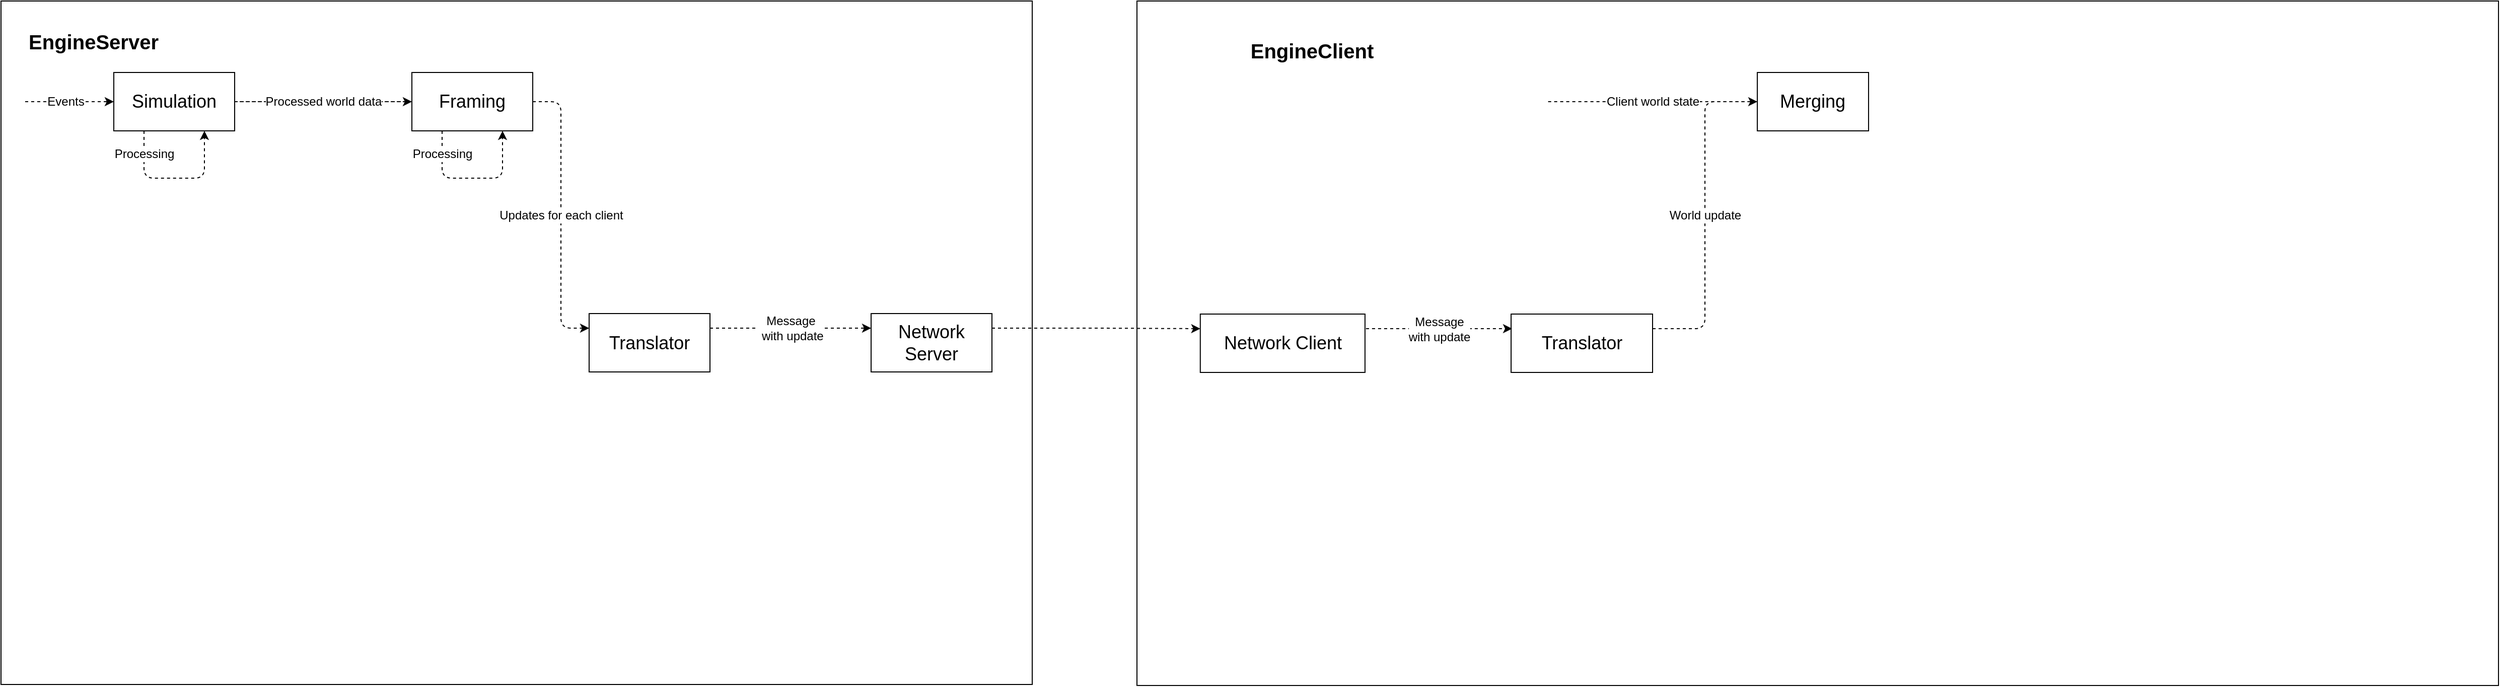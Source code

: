 <mxfile version="15.9.6" type="github">
  <diagram id="kgpKYQtTHZ0yAKxKKP6v" name="Page-1">
    <mxGraphModel dx="1972" dy="1060" grid="1" gridSize="8" guides="1" tooltips="1" connect="1" arrows="1" fold="1" page="1" pageScale="1" pageWidth="1100" pageHeight="850" math="0" shadow="0">
      <root>
        <mxCell id="0" />
        <mxCell id="1" parent="0" />
        <mxCell id="witdZUobg0xg5wF5a4da-22" value="" style="whiteSpace=wrap;html=1;fontSize=16;rounded=0;" vertex="1" parent="1">
          <mxGeometry x="64" y="24" width="1024" height="679" as="geometry" />
        </mxCell>
        <mxCell id="witdZUobg0xg5wF5a4da-23" value="EngineServer" style="text;html=1;strokeColor=none;fillColor=none;align=center;verticalAlign=middle;whiteSpace=wrap;rounded=0;fontSize=20;fontStyle=1;" vertex="1" parent="1">
          <mxGeometry x="96" y="49" width="120" height="30" as="geometry" />
        </mxCell>
        <mxCell id="witdZUobg0xg5wF5a4da-51" style="edgeStyle=orthogonalEdgeStyle;orthogonalLoop=1;jettySize=auto;html=1;exitX=1;exitY=0.5;exitDx=0;exitDy=0;dashed=1;fontSize=15;" edge="1" parent="1" source="witdZUobg0xg5wF5a4da-25" target="witdZUobg0xg5wF5a4da-50">
          <mxGeometry relative="1" as="geometry" />
        </mxCell>
        <mxCell id="witdZUobg0xg5wF5a4da-25" value="Simulation" style="rounded=0;whiteSpace=wrap;html=1;fontSize=18;" vertex="1" parent="1">
          <mxGeometry x="176" y="95" width="120" height="58" as="geometry" />
        </mxCell>
        <mxCell id="witdZUobg0xg5wF5a4da-41" value="Events" style="endArrow=classic;html=1;fontSize=12;entryX=0;entryY=0.5;entryDx=0;entryDy=0;dashed=1;" edge="1" parent="1" target="witdZUobg0xg5wF5a4da-25">
          <mxGeometry x="-0.091" width="50" height="50" relative="1" as="geometry">
            <mxPoint x="88" y="124" as="sourcePoint" />
            <mxPoint x="578" y="256" as="targetPoint" />
            <Array as="points" />
            <mxPoint as="offset" />
          </mxGeometry>
        </mxCell>
        <mxCell id="witdZUobg0xg5wF5a4da-49" value="Processing" style="edgeStyle=orthogonalEdgeStyle;orthogonalLoop=1;jettySize=auto;html=1;exitX=0.25;exitY=1;exitDx=0;exitDy=0;entryX=0.75;entryY=1;entryDx=0;entryDy=0;dashed=1;fontSize=12;" edge="1" parent="1" source="witdZUobg0xg5wF5a4da-25" target="witdZUobg0xg5wF5a4da-25">
          <mxGeometry x="-0.701" relative="1" as="geometry">
            <Array as="points">
              <mxPoint x="206" y="200" />
              <mxPoint x="266" y="200" />
            </Array>
            <mxPoint as="offset" />
          </mxGeometry>
        </mxCell>
        <mxCell id="witdZUobg0xg5wF5a4da-52" value="Processed world data" style="edgeStyle=orthogonalEdgeStyle;orthogonalLoop=1;jettySize=auto;html=1;dashed=1;fontSize=12;endArrow=none;endFill=0;startArrow=none;startFill=0;" edge="1" parent="1" source="witdZUobg0xg5wF5a4da-50" target="witdZUobg0xg5wF5a4da-25">
          <mxGeometry relative="1" as="geometry" />
        </mxCell>
        <mxCell id="witdZUobg0xg5wF5a4da-72" value="Updates for each client" style="edgeStyle=orthogonalEdgeStyle;orthogonalLoop=1;jettySize=auto;html=1;exitX=1;exitY=0.5;exitDx=0;exitDy=0;entryX=0;entryY=0.25;entryDx=0;entryDy=0;dashed=1;fontSize=12;startArrow=none;startFill=0;endArrow=classic;endFill=1;" edge="1" parent="1" source="witdZUobg0xg5wF5a4da-50" target="witdZUobg0xg5wF5a4da-69">
          <mxGeometry relative="1" as="geometry" />
        </mxCell>
        <mxCell id="witdZUobg0xg5wF5a4da-50" value="Framing" style="rounded=0;whiteSpace=wrap;html=1;fontSize=18;" vertex="1" parent="1">
          <mxGeometry x="472" y="95" width="120" height="58" as="geometry" />
        </mxCell>
        <mxCell id="witdZUobg0xg5wF5a4da-53" value="Processing" style="edgeStyle=orthogonalEdgeStyle;orthogonalLoop=1;jettySize=auto;html=1;exitX=0.25;exitY=1;exitDx=0;exitDy=0;entryX=0.75;entryY=1;entryDx=0;entryDy=0;dashed=1;fontSize=12;startArrow=none;startFill=0;endArrow=classic;endFill=1;" edge="1" parent="1" source="witdZUobg0xg5wF5a4da-50" target="witdZUobg0xg5wF5a4da-50">
          <mxGeometry x="-0.702" relative="1" as="geometry">
            <Array as="points">
              <mxPoint x="502" y="200" />
              <mxPoint x="562" y="200" />
            </Array>
            <mxPoint as="offset" />
          </mxGeometry>
        </mxCell>
        <mxCell id="witdZUobg0xg5wF5a4da-73" value="Message&lt;br&gt;&amp;nbsp;with update" style="edgeStyle=orthogonalEdgeStyle;orthogonalLoop=1;jettySize=auto;html=1;exitX=1;exitY=0.25;exitDx=0;exitDy=0;entryX=0;entryY=0.25;entryDx=0;entryDy=0;dashed=1;fontSize=12;startArrow=none;startFill=0;endArrow=classic;endFill=1;" edge="1" parent="1" source="witdZUobg0xg5wF5a4da-69" target="witdZUobg0xg5wF5a4da-71">
          <mxGeometry relative="1" as="geometry">
            <Array as="points">
              <mxPoint x="848" y="349" />
              <mxPoint x="848" y="349" />
            </Array>
            <mxPoint as="offset" />
          </mxGeometry>
        </mxCell>
        <mxCell id="witdZUobg0xg5wF5a4da-69" value="Translator" style="rounded=0;whiteSpace=wrap;html=1;fontSize=18;" vertex="1" parent="1">
          <mxGeometry x="648" y="334.5" width="120" height="58" as="geometry" />
        </mxCell>
        <mxCell id="witdZUobg0xg5wF5a4da-70" value="" style="group" vertex="1" connectable="0" parent="1">
          <mxGeometry x="1192" y="24" width="1352" height="680" as="geometry" />
        </mxCell>
        <mxCell id="witdZUobg0xg5wF5a4da-28" value="" style="whiteSpace=wrap;html=1;fontSize=16;rounded=0;container=1;" vertex="1" parent="witdZUobg0xg5wF5a4da-70">
          <mxGeometry width="1352" height="680" as="geometry" />
        </mxCell>
        <mxCell id="witdZUobg0xg5wF5a4da-77" value="Translator" style="rounded=0;whiteSpace=wrap;html=1;fontSize=18;" vertex="1" parent="witdZUobg0xg5wF5a4da-28">
          <mxGeometry x="371.51" y="311" width="140.49" height="58" as="geometry" />
        </mxCell>
        <mxCell id="witdZUobg0xg5wF5a4da-36" value="EngineClient" style="text;html=1;strokeColor=none;fillColor=none;align=center;verticalAlign=middle;whiteSpace=wrap;rounded=0;fontSize=20;fontStyle=1;" vertex="1" parent="witdZUobg0xg5wF5a4da-70">
          <mxGeometry x="48.086" y="34" width="251.527" height="30" as="geometry" />
        </mxCell>
        <mxCell id="witdZUobg0xg5wF5a4da-78" value="Message &lt;br&gt;with update" style="edgeStyle=orthogonalEdgeStyle;orthogonalLoop=1;jettySize=auto;html=1;exitX=1;exitY=0.25;exitDx=0;exitDy=0;entryX=0;entryY=0.25;entryDx=0;entryDy=0;dashed=1;fontSize=12;startArrow=none;startFill=0;endArrow=classic;endFill=1;" edge="1" parent="witdZUobg0xg5wF5a4da-70">
          <mxGeometry relative="1" as="geometry">
            <mxPoint x="227.433" y="325.5" as="sourcePoint" />
            <mxPoint x="372.513" y="325.5" as="targetPoint" />
          </mxGeometry>
        </mxCell>
        <mxCell id="witdZUobg0xg5wF5a4da-75" value="Network Client" style="rounded=0;whiteSpace=wrap;html=1;fontSize=18;" vertex="1" parent="witdZUobg0xg5wF5a4da-70">
          <mxGeometry x="62.884" y="311" width="163.548" height="58" as="geometry" />
        </mxCell>
        <mxCell id="witdZUobg0xg5wF5a4da-79" value="Merging" style="rounded=0;whiteSpace=wrap;html=1;fontSize=18;" vertex="1" parent="witdZUobg0xg5wF5a4da-70">
          <mxGeometry x="616" y="71" width="110.48" height="58" as="geometry" />
        </mxCell>
        <mxCell id="witdZUobg0xg5wF5a4da-80" value="World update" style="edgeStyle=orthogonalEdgeStyle;orthogonalLoop=1;jettySize=auto;html=1;exitX=1;exitY=0.25;exitDx=0;exitDy=0;entryX=0;entryY=0.5;entryDx=0;entryDy=0;dashed=1;fontSize=12;startArrow=none;startFill=0;endArrow=classic;endFill=1;" edge="1" parent="witdZUobg0xg5wF5a4da-70" source="witdZUobg0xg5wF5a4da-77" target="witdZUobg0xg5wF5a4da-79">
          <mxGeometry relative="1" as="geometry" />
        </mxCell>
        <mxCell id="witdZUobg0xg5wF5a4da-88" value="Client world state" style="endArrow=none;dashed=1;html=1;fontSize=12;entryX=0;entryY=0.5;entryDx=0;entryDy=0;exitX=0.302;exitY=0.147;exitDx=0;exitDy=0;exitPerimeter=0;" edge="1" parent="witdZUobg0xg5wF5a4da-70" source="witdZUobg0xg5wF5a4da-28" target="witdZUobg0xg5wF5a4da-79">
          <mxGeometry width="50" height="50" relative="1" as="geometry">
            <mxPoint x="656" y="186" as="sourcePoint" />
            <mxPoint x="706" y="136" as="targetPoint" />
          </mxGeometry>
        </mxCell>
        <mxCell id="witdZUobg0xg5wF5a4da-76" style="edgeStyle=orthogonalEdgeStyle;orthogonalLoop=1;jettySize=auto;html=1;exitX=1;exitY=0.25;exitDx=0;exitDy=0;entryX=0;entryY=0.25;entryDx=0;entryDy=0;dashed=1;fontSize=12;startArrow=none;startFill=0;endArrow=classic;endFill=1;" edge="1" parent="1" source="witdZUobg0xg5wF5a4da-71" target="witdZUobg0xg5wF5a4da-75">
          <mxGeometry relative="1" as="geometry" />
        </mxCell>
        <mxCell id="witdZUobg0xg5wF5a4da-71" value="Network Server" style="rounded=0;whiteSpace=wrap;html=1;fontSize=18;" vertex="1" parent="1">
          <mxGeometry x="928" y="334.5" width="120" height="58" as="geometry" />
        </mxCell>
      </root>
    </mxGraphModel>
  </diagram>
</mxfile>
